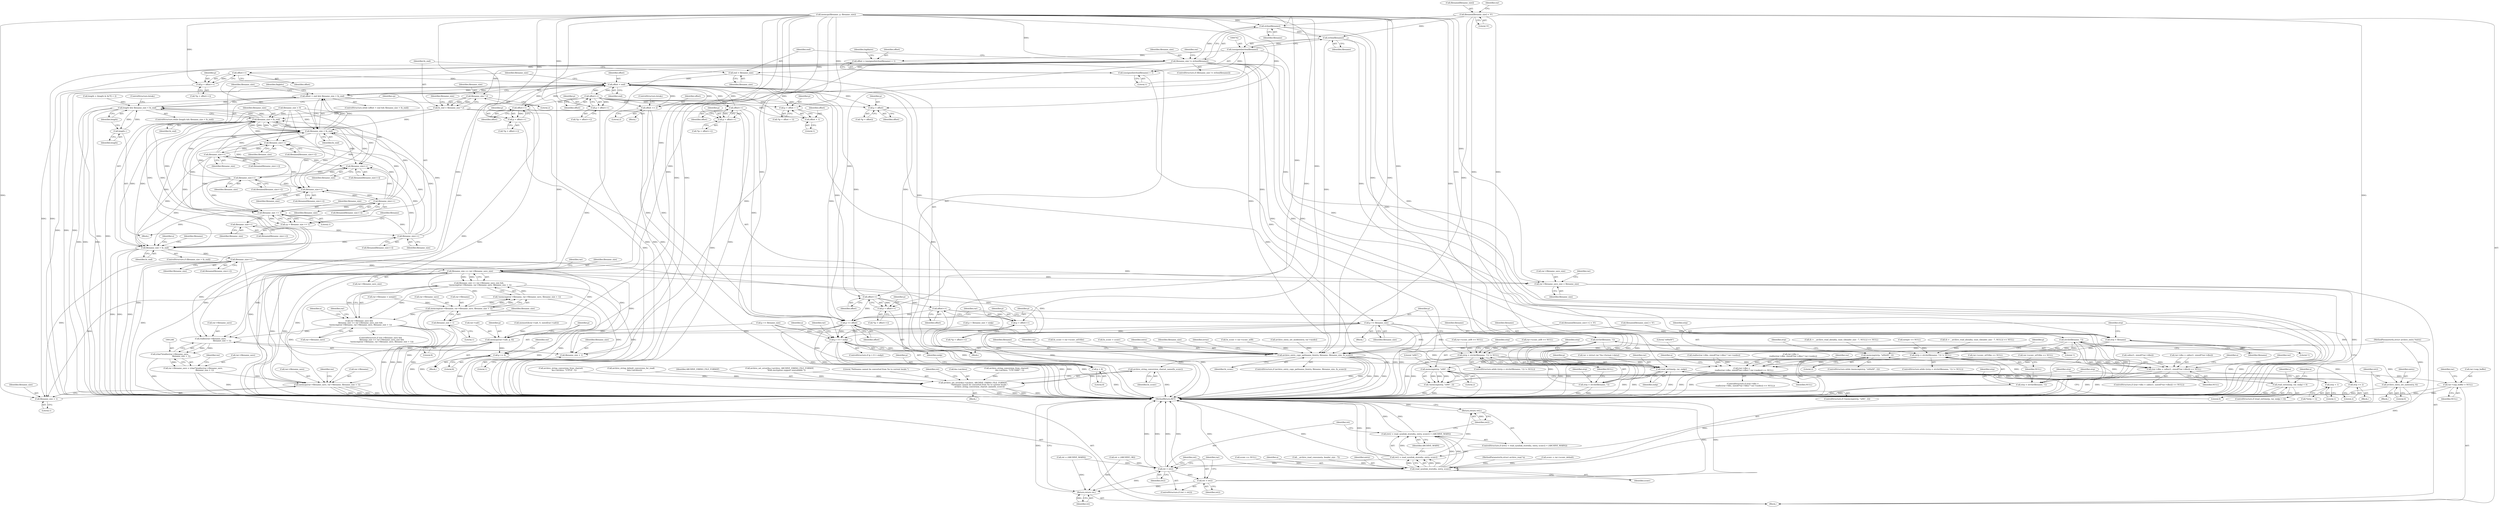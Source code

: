 digraph "0_libarchive_5562545b5562f6d12a4ef991fae158bf4ccf92b6@array" {
"1000704" [label="(Call,filename[filename_size] = '\0')"];
"1000719" [label="(Call,strlen(filename))"];
"1000717" [label="(Call,filename_size != strlen(filename))"];
"1000727" [label="(Call,end = filename_size)"];
"1000761" [label="(Call,offset < end)"];
"1000760" [label="(Call,offset < end && filename_size < fn_end)"];
"1000896" [label="(Call,length && filename_size < fn_end)"];
"1000924" [label="(Call,length--)"];
"1000777" [label="(Call,offset++)"];
"1000775" [label="(Call,p + offset++)"];
"1000807" [label="(Call,offset++)"];
"1000805" [label="(Call,p + offset++)"];
"1001007" [label="(Call,p += offset)"];
"1001344" [label="(Call,p + 8 > endp)"];
"1001377" [label="(Call,read_exttime(p, rar, endp))"];
"1001376" [label="(Call,read_exttime(p, rar, endp) < 0)"];
"1001345" [label="(Call,p + 8)"];
"1001359" [label="(Call,memcpy(rar->salt, p, 8))"];
"1001365" [label="(Call,p += 8)"];
"1000825" [label="(Call,offset++)"];
"1000823" [label="(Call,p + offset++)"];
"1000835" [label="(Call,p + offset + 1)"];
"1000837" [label="(Call,offset + 1)"];
"1000846" [label="(Call,p + offset)"];
"1000849" [label="(Call,offset += 2)"];
"1000863" [label="(Call,offset++)"];
"1000861" [label="(Call,p + offset++)"];
"1000875" [label="(Call,offset++)"];
"1000873" [label="(Call,p + offset++)"];
"1000732" [label="(Call,filename_size * 2)"];
"1000730" [label="(Call,fn_end = filename_size * 2)"];
"1000764" [label="(Call,filename_size < fn_end)"];
"1000796" [label="(Call,filename_size++)"];
"1000802" [label="(Call,filename_size++)"];
"1000814" [label="(Call,filename_size++)"];
"1000820" [label="(Call,filename_size++)"];
"1000832" [label="(Call,filename_size++)"];
"1000843" [label="(Call,filename_size++)"];
"1000898" [label="(Call,filename_size < fn_end)"];
"1000905" [label="(Call,filename_size >> 1)"];
"1000903" [label="(Call,cp = filename_size >> 1)"];
"1000911" [label="(Call,filename_size++)"];
"1000917" [label="(Call,filename_size++)"];
"1000928" [label="(Call,filename_size > fn_end)"];
"1000944" [label="(Call,filename_size++)"];
"1001084" [label="(Call,filename_size == rar->filename_save_size)"];
"1001083" [label="(Call,filename_size == rar->filename_save_size &&\n    !memcmp(rar->filename, rar->filename_save, filename_size + 1))"];
"1001079" [label="(Call,rar->filename_save &&\n    filename_size == rar->filename_save_size &&\n    !memcmp(rar->filename, rar->filename_save, filename_size + 1))"];
"1001247" [label="(Call,realloc(rar->filename_save,\n                                      filename_size + 1))"];
"1001245" [label="(Call,(char*)realloc(rar->filename_save,\n                                      filename_size + 1))"];
"1001241" [label="(Call,rar->filename_save = (char*)realloc(rar->filename_save,\n                                      filename_size + 1))"];
"1001254" [label="(Call,memcpy(rar->filename_save, rar->filename, filename_size + 1))"];
"1001090" [label="(Call,memcmp(rar->filename, rar->filename_save, filename_size + 1))"];
"1001089" [label="(Call,!memcmp(rar->filename, rar->filename_save, filename_size + 1))"];
"1001097" [label="(Call,filename_size + 1)"];
"1001251" [label="(Call,filename_size + 1)"];
"1001261" [label="(Call,filename_size + 1)"];
"1001264" [label="(Call,rar->filename_save_size = filename_size)"];
"1001661" [label="(Call,archive_entry_copy_pathname_l(entry, filename, filename_size, fn_sconv))"];
"1001688" [label="(Call,archive_string_conversion_charset_name(fn_sconv))"];
"1001681" [label="(Call,archive_set_error(&a->archive, ARCHIVE_ERRNO_FILE_FORMAT,\n                      \"Pathname cannot be converted from %s to current locale.\",\n                      archive_string_conversion_charset_name(fn_sconv)))"];
"1001707" [label="(Call,archive_entry_set_size(entry, 0))"];
"1001714" [label="(Call,read_symlink_stored(a, entry, sconv))"];
"1001711" [label="(Call,(ret2 = read_symlink_stored(a, entry, sconv)) < (ARCHIVE_WARN))"];
"1001712" [label="(Call,ret2 = read_symlink_stored(a, entry, sconv))"];
"1001719" [label="(Return,return ret2;)"];
"1001722" [label="(Call,ret > ret2)"];
"1001725" [label="(Call,ret = ret2)"];
"1001739" [label="(Return,return ret;)"];
"1001055" [label="(Call,p += filename_size)"];
"1000743" [label="(Call,strlen(filename))"];
"1000741" [label="(Call,(unsigned)strlen(filename))"];
"1000738" [label="(Call,offset = (unsigned)strlen(filename) + 1)"];
"1000751" [label="(Call,offset++)"];
"1000749" [label="(Call,p + offset++)"];
"1000740" [label="(Call,(unsigned)strlen(filename) + 1)"];
"1000983" [label="(Call,strp = filename)"];
"1000987" [label="(Call,memcmp(strp, \"\x00\x00\", 2))"];
"1000994" [label="(Call,memcmp(strp, \"\x00\\\", 2))"];
"1000993" [label="(Call,!memcmp(strp, \"\x00\\\", 2))"];
"1001000" [label="(Call,strp + 1)"];
"1001004" [label="(Call,strp += 2)"];
"1001047" [label="(Call,strchr(filename, '\\'))"];
"1001044" [label="(Call,(strp = strchr(filename, '\\')) != NULL)"];
"1001124" [label="(Call,(rar->dbo =\n        realloc(rar->dbo, sizeof(*rar->dbo) * rar->nodes)) == NULL)"];
"1001274" [label="(Call,(rar->dbo = calloc(1, sizeof(*rar->dbo))) == NULL)"];
"1001580" [label="(Call,rar->unp_buffer = NULL)"];
"1001045" [label="(Call,strp = strchr(filename, '\\'))"];
"1001067" [label="(Call,strchr(filename, '\\'))"];
"1001064" [label="(Call,(strp = strchr(filename, '\\')) != NULL)"];
"1001065" [label="(Call,strp = strchr(filename, '\\'))"];
"1001360" [label="(Call,rar->salt)"];
"1000910" [label="(Identifier,filename)"];
"1000629" [label="(Call,p + filename_size > endp)"];
"1000748" [label="(Call,*(p + offset++))"];
"1001682" [label="(Call,&a->archive)"];
"1001013" [label="(Call,rar->sconv_utf8 == NULL)"];
"1000872" [label="(Call,*(p + offset++))"];
"1001726" [label="(Identifier,ret)"];
"1001258" [label="(Call,rar->filename)"];
"1000926" [label="(ControlStructure,break;)"];
"1001252" [label="(Identifier,filename_size)"];
"1000727" [label="(Call,end = filename_size)"];
"1001581" [label="(Call,rar->unp_buffer)"];
"1000744" [label="(Identifier,filename)"];
"1001080" [label="(Call,rar->filename_save)"];
"1000118" [label="(MethodParameterIn,struct archive_read *a)"];
"1000745" [label="(Literal,1)"];
"1001053" [label="(Identifier,strp)"];
"1000888" [label="(Call,length = (length & 0x7f) + 2)"];
"1001363" [label="(Identifier,p)"];
"1001031" [label="(Call,rar->sconv_utf8 == NULL)"];
"1000685" [label="(Call,rar->filename = newptr)"];
"1001291" [label="(Identifier,a)"];
"1000760" [label="(Call,offset < end && filename_size < fn_end)"];
"1001129" [label="(Call,realloc(rar->dbo, sizeof(*rar->dbo) * rar->nodes))"];
"1000806" [label="(Identifier,p)"];
"1000848" [label="(Identifier,offset)"];
"1001688" [label="(Call,archive_string_conversion_charset_name(fn_sconv))"];
"1001070" [label="(Identifier,NULL)"];
"1000963" [label="(Call,archive_string_conversion_from_charset(\n           &a->archive, \"UTF-16BE\", 1))"];
"1000731" [label="(Identifier,fn_end)"];
"1001245" [label="(Call,(char*)realloc(rar->filename_save,\n                                      filename_size + 1))"];
"1001256" [label="(Identifier,rar)"];
"1000738" [label="(Call,offset = (unsigned)strlen(filename) + 1)"];
"1001123" [label="(ControlStructure,if ((rar->dbo =\n        realloc(rar->dbo, sizeof(*rar->dbo) * rar->nodes)) == NULL))"];
"1001697" [label="(Identifier,rar)"];
"1000804" [label="(Call,*(p + offset++))"];
"1001361" [label="(Identifier,rar)"];
"1000815" [label="(Identifier,filename_size)"];
"1000704" [label="(Call,filename[filename_size] = '\0')"];
"1001264" [label="(Call,rar->filename_save_size = filename_size)"];
"1000841" [label="(Call,filename[filename_size++])"];
"1000183" [label="(Call,sconv = rar->sconv_default)"];
"1001057" [label="(Identifier,filename_size)"];
"1000997" [label="(Literal,2)"];
"1000805" [label="(Call,p + offset++)"];
"1001079" [label="(Call,rar->filename_save &&\n    filename_size == rar->filename_save_size &&\n    !memcmp(rar->filename, rar->filename_save, filename_size + 1))"];
"1000875" [label="(Call,offset++)"];
"1001723" [label="(Identifier,ret)"];
"1000739" [label="(Identifier,offset)"];
"1001666" [label="(Block,)"];
"1001069" [label="(Literal,'\\')"];
"1001006" [label="(Literal,2)"];
"1001268" [label="(Identifier,filename_size)"];
"1001701" [label="(Block,)"];
"1000927" [label="(ControlStructure,if (filename_size > fn_end))"];
"1001147" [label="(Identifier,a)"];
"1000994" [label="(Call,memcmp(strp, \"\x00\\\", 2))"];
"1001008" [label="(Identifier,p)"];
"1000978" [label="(Call,fn_sconv = rar->sconv_utf16be)"];
"1001342" [label="(Block,)"];
"1000849" [label="(Call,offset += 2)"];
"1001377" [label="(Call,read_exttime(p, rar, endp))"];
"1001365" [label="(Call,p += 8)"];
"1000873" [label="(Call,p + offset++)"];
"1000736" [label="(Identifier,filename_size)"];
"1000900" [label="(Identifier,fn_end)"];
"1000918" [label="(Identifier,filename_size)"];
"1000747" [label="(Identifier,highbyte)"];
"1001007" [label="(Call,p += offset)"];
"1000876" [label="(Identifier,offset)"];
"1001274" [label="(Call,(rar->dbo = calloc(1, sizeof(*rar->dbo))) == NULL)"];
"1001075" [label="(Call,p += filename_size)"];
"1001073" [label="(Identifier,strp)"];
"1001273" [label="(ControlStructure,if ((rar->dbo = calloc(1, sizeof(*rar->dbo))) == NULL))"];
"1000824" [label="(Identifier,p)"];
"1000901" [label="(Block,)"];
"1000836" [label="(Identifier,p)"];
"1000996" [label="(Literal,\"\x00\\\")"];
"1001247" [label="(Call,realloc(rar->filename_save,\n                                      filename_size + 1))"];
"1000818" [label="(Call,filename[filename_size++])"];
"1001001" [label="(Identifier,strp)"];
"1000743" [label="(Call,strlen(filename))"];
"1000935" [label="(Identifier,a)"];
"1001255" [label="(Call,rar->filename_save)"];
"1001102" [label="(Identifier,a)"];
"1000751" [label="(Call,offset++)"];
"1001023" [label="(Call,archive_string_conversion_from_charset(\n           &a->archive, \"UTF-8\", 1))"];
"1000984" [label="(Identifier,strp)"];
"1000700" [label="(Call,memcpy(filename, p, filename_size))"];
"1000991" [label="(Block,)"];
"1000173" [label="(Call,archive_string_default_conversion_for_read(\n            &(a->archive)))"];
"1001348" [label="(Identifier,endp)"];
"1000834" [label="(Call,*(p + offset + 1))"];
"1000732" [label="(Call,filename_size * 2)"];
"1000734" [label="(Literal,2)"];
"1001266" [label="(Identifier,rar)"];
"1001094" [label="(Call,rar->filename_save)"];
"1000906" [label="(Identifier,filename_size)"];
"1001378" [label="(Identifier,p)"];
"1001689" [label="(Identifier,fn_sconv)"];
"1000752" [label="(Identifier,offset)"];
"1000740" [label="(Call,(unsigned)strlen(filename) + 1)"];
"1001015" [label="(Identifier,rar)"];
"1000770" [label="(Identifier,flagbits)"];
"1000366" [label="(Call,(h = __archive_read_ahead(a, (size_t)header_size - 7, NULL)) == NULL)"];
"1001097" [label="(Call,filename_size + 1)"];
"1000912" [label="(Identifier,filename_size)"];
"1001690" [label="(Call,ret = (ARCHIVE_WARN))"];
"1000850" [label="(Identifier,offset)"];
"1000983" [label="(Call,strp = filename)"];
"1001066" [label="(Identifier,strp)"];
"1000832" [label="(Call,filename_size++)"];
"1001720" [label="(Identifier,ret2)"];
"1001376" [label="(Call,read_exttime(p, rar, endp) < 0)"];
"1001004" [label="(Call,strp += 2)"];
"1001344" [label="(Call,p + 8 > endp)"];
"1000119" [label="(MethodParameterIn,struct archive_entry *entry)"];
"1000159" [label="(Call,sconv == NULL)"];
"1000140" [label="(Call,ret = (ARCHIVE_OK))"];
"1000943" [label="(Identifier,filename)"];
"1001248" [label="(Call,rar->filename_save)"];
"1001060" [label="(Call,fn_sconv = sconv)"];
"1001725" [label="(Call,ret = ret2)"];
"1000999" [label="(Call,*(strp + 1))"];
"1000899" [label="(Identifier,filename_size)"];
"1000930" [label="(Identifier,fn_end)"];
"1001721" [label="(ControlStructure,if (ret > ret2))"];
"1000909" [label="(Call,filename[filename_size++])"];
"1001715" [label="(Identifier,a)"];
"1001055" [label="(Call,p += filename_size)"];
"1000826" [label="(Identifier,offset)"];
"1000144" [label="(Call,rar = (struct rar *)(a->format->data))"];
"1001125" [label="(Call,rar->dbo =\n        realloc(rar->dbo, sizeof(*rar->dbo) * rar->nodes))"];
"1001301" [label="(Identifier,rar)"];
"1001587" [label="(Identifier,rar)"];
"1001707" [label="(Call,archive_entry_set_size(entry, 0))"];
"1000672" [label="(Call,newptr == NULL)"];
"1001717" [label="(Identifier,sconv)"];
"1001009" [label="(Identifier,offset)"];
"1001375" [label="(ControlStructure,if (read_exttime(p, rar, endp) < 0))"];
"1001098" [label="(Identifier,filename_size)"];
"1001724" [label="(Identifier,ret2)"];
"1000764" [label="(Call,filename_size < fn_end)"];
"1000821" [label="(Identifier,filename_size)"];
"1000721" [label="(Block,)"];
"1000741" [label="(Call,(unsigned)strlen(filename))"];
"1001731" [label="(Identifier,rar)"];
"1001366" [label="(Identifier,p)"];
"1000733" [label="(Identifier,filename_size)"];
"1000774" [label="(Call,*(p + offset++))"];
"1000843" [label="(Call,filename_size++)"];
"1001085" [label="(Identifier,filename_size)"];
"1000904" [label="(Identifier,cp)"];
"1001262" [label="(Identifier,filename_size)"];
"1001662" [label="(Identifier,entry)"];
"1001011" [label="(Block,)"];
"1000846" [label="(Call,p + offset)"];
"1001242" [label="(Call,rar->filename_save)"];
"1001346" [label="(Identifier,p)"];
"1001047" [label="(Call,strchr(filename, '\\'))"];
"1001371" [label="(Identifier,rar)"];
"1000945" [label="(Identifier,filename_size)"];
"1001392" [label="(Call,__archive_read_consume(a, header_size - 7))"];
"1001002" [label="(Literal,1)"];
"1000847" [label="(Identifier,p)"];
"1001367" [label="(Literal,8)"];
"1000907" [label="(Literal,1)"];
"1001124" [label="(Call,(rar->dbo =\n        realloc(rar->dbo, sizeof(*rar->dbo) * rar->nodes)) == NULL)"];
"1000705" [label="(Call,filename[filename_size])"];
"1000928" [label="(Call,filename_size > fn_end)"];
"1000903" [label="(Call,cp = filename_size >> 1)"];
"1000971" [label="(Call,rar->sconv_utf16be == NULL)"];
"1000835" [label="(Call,p + offset + 1)"];
"1001739" [label="(Return,return ret;)"];
"1000761" [label="(Call,offset < end)"];
"1000985" [label="(Identifier,filename)"];
"1000718" [label="(Identifier,filename_size)"];
"1001092" [label="(Identifier,rar)"];
"1001046" [label="(Identifier,strp)"];
"1001063" [label="(ControlStructure,while ((strp = strchr(filename, '\\')) != NULL))"];
"1001081" [label="(Identifier,rar)"];
"1001261" [label="(Call,filename_size + 1)"];
"1000803" [label="(Identifier,filename_size)"];
"1001584" [label="(Identifier,NULL)"];
"1000864" [label="(Identifier,offset)"];
"1000995" [label="(Identifier,strp)"];
"1000719" [label="(Call,strlen(filename))"];
"1000777" [label="(Call,offset++)"];
"1001665" [label="(Identifier,fn_sconv)"];
"1000823" [label="(Call,p + offset++)"];
"1001580" [label="(Call,rar->unp_buffer = NULL)"];
"1000860" [label="(Call,*(p + offset++))"];
"1001083" [label="(Call,filename_size == rar->filename_save_size &&\n    !memcmp(rar->filename, rar->filename_save, filename_size + 1))"];
"1001381" [label="(Literal,0)"];
"1000750" [label="(Identifier,p)"];
"1001719" [label="(Return,return ret2;)"];
"1000730" [label="(Call,fn_end = filename_size * 2)"];
"1001708" [label="(Identifier,entry)"];
"1001727" [label="(Identifier,ret2)"];
"1001286" [label="(Identifier,NULL)"];
"1000728" [label="(Identifier,end)"];
"1000942" [label="(Call,filename[filename_size++])"];
"1000796" [label="(Call,filename_size++)"];
"1001364" [label="(Literal,8)"];
"1001091" [label="(Call,rar->filename)"];
"1001710" [label="(ControlStructure,if ((ret2 = read_symlink_stored(a, entry, sconv)) < (ARCHIVE_WARN)))"];
"1000765" [label="(Identifier,filename_size)"];
"1000814" [label="(Call,filename_size++)"];
"1000844" [label="(Identifier,filename_size)"];
"1001714" [label="(Call,read_symlink_stored(a, entry, sconv))"];
"1000986" [label="(ControlStructure,while (memcmp(strp, \"\x00\x00\", 2)))"];
"1000797" [label="(Identifier,filename_size)"];
"1001681" [label="(Call,archive_set_error(&a->archive, ARCHIVE_ERRNO_FILE_FORMAT,\n                      \"Pathname cannot be converted from %s to current locale.\",\n                      archive_string_conversion_charset_name(fn_sconv)))"];
"1001345" [label="(Call,p + 8)"];
"1001353" [label="(Identifier,a)"];
"1000830" [label="(Call,filename[filename_size++])"];
"1001718" [label="(Identifier,ARCHIVE_WARN)"];
"1000837" [label="(Call,offset + 1)"];
"1001265" [label="(Call,rar->filename_save_size)"];
"1001711" [label="(Call,(ret2 = read_symlink_stored(a, entry, sconv)) < (ARCHIVE_WARN))"];
"1000762" [label="(Identifier,offset)"];
"1000987" [label="(Call,memcmp(strp, \"\x00\x00\", 2))"];
"1000808" [label="(Identifier,offset)"];
"1000121" [label="(Block,)"];
"1001067" [label="(Call,strchr(filename, '\\'))"];
"1000791" [label="(Block,)"];
"1001740" [label="(Identifier,ret)"];
"1001253" [label="(Literal,1)"];
"1000794" [label="(Call,filename[filename_size++])"];
"1001263" [label="(Literal,1)"];
"1001716" [label="(Identifier,entry)"];
"1000822" [label="(Call,*(p + offset++))"];
"1001045" [label="(Call,strp = strchr(filename, '\\'))"];
"1001279" [label="(Call,calloc(1, sizeof(*rar->dbo)))"];
"1001099" [label="(Literal,1)"];
"1001712" [label="(Call,ret2 = read_symlink_stored(a, entry, sconv))"];
"1001741" [label="(MethodReturn,RET)"];
"1000988" [label="(Identifier,strp)"];
"1000304" [label="(Call,memset(&rar->salt, 0, sizeof(rar->salt)))"];
"1000917" [label="(Call,filename_size++)"];
"1001086" [label="(Call,rar->filename_save_size)"];
"1000990" [label="(Literal,2)"];
"1000989" [label="(Literal,\"\x00\x00\")"];
"1001254" [label="(Call,memcpy(rar->filename_save, rar->filename, filename_size + 1))"];
"1001686" [label="(Identifier,ARCHIVE_ERRNO_FILE_FORMAT)"];
"1000833" [label="(Identifier,filename_size)"];
"1000595" [label="(Call,(h = __archive_read_ahead(a, (size_t)header_size - 7, NULL)) == NULL)"];
"1001380" [label="(Identifier,endp)"];
"1001078" [label="(ControlStructure,if (rar->filename_save &&\n    filename_size == rar->filename_save_size &&\n    !memcmp(rar->filename, rar->filename_save, filename_size + 1)))"];
"1000471" [label="(Call,archive_set_error(&a->archive, ARCHIVE_ERRNO_FILE_FORMAT,\n                      \"RAR encryption support unavailable.\"))"];
"1001347" [label="(Literal,8)"];
"1001713" [label="(Identifier,ret2)"];
"1000896" [label="(Call,length && filename_size < fn_end)"];
"1000874" [label="(Identifier,p)"];
"1001660" [label="(ControlStructure,if (archive_entry_copy_pathname_l(entry, filename, filename_size, fn_sconv)))"];
"1001687" [label="(Literal,\"Pathname cannot be converted from %s to current locale.\")"];
"1001056" [label="(Identifier,p)"];
"1000759" [label="(ControlStructure,while (offset < end && filename_size < fn_end))"];
"1000766" [label="(Identifier,fn_end)"];
"1001090" [label="(Call,memcmp(rar->filename, rar->filename_save, filename_size + 1))"];
"1001393" [label="(Identifier,a)"];
"1001000" [label="(Call,strp + 1)"];
"1000992" [label="(ControlStructure,if (!memcmp(strp, \"\x00\\\", 2)))"];
"1001243" [label="(Identifier,rar)"];
"1001044" [label="(Call,(strp = strchr(filename, '\\')) != NULL)"];
"1001275" [label="(Call,rar->dbo = calloc(1, sizeof(*rar->dbo)))"];
"1001661" [label="(Call,archive_entry_copy_pathname_l(entry, filename, filename_size, fn_sconv))"];
"1001664" [label="(Identifier,filename_size)"];
"1001089" [label="(Call,!memcmp(rar->filename, rar->filename_save, filename_size + 1))"];
"1000800" [label="(Call,filename[filename_size++])"];
"1001064" [label="(Call,(strp = strchr(filename, '\\')) != NULL)"];
"1001691" [label="(Identifier,ret)"];
"1000863" [label="(Call,offset++)"];
"1000925" [label="(Identifier,length)"];
"1000861" [label="(Call,p + offset++)"];
"1000905" [label="(Call,filename_size >> 1)"];
"1000897" [label="(Identifier,length)"];
"1000924" [label="(Call,length--)"];
"1000941" [label="(Call,filename[filename_size++] = '\0')"];
"1000807" [label="(Call,offset++)"];
"1000993" [label="(Call,!memcmp(strp, \"\x00\\\", 2))"];
"1000929" [label="(Identifier,filename_size)"];
"1000708" [label="(Literal,'\0')"];
"1000712" [label="(Identifier,rar)"];
"1000825" [label="(Call,offset++)"];
"1000851" [label="(Literal,2)"];
"1000862" [label="(Identifier,p)"];
"1001068" [label="(Identifier,filename)"];
"1000776" [label="(Identifier,p)"];
"1001386" [label="(Identifier,a)"];
"1000911" [label="(Call,filename_size++)"];
"1000839" [label="(Literal,1)"];
"1000852" [label="(ControlStructure,break;)"];
"1001271" [label="(Identifier,rar)"];
"1001043" [label="(ControlStructure,while ((strp = strchr(filename, '\\')) != NULL))"];
"1001048" [label="(Identifier,filename)"];
"1001065" [label="(Call,strp = strchr(filename, '\\'))"];
"1001343" [label="(ControlStructure,if (p + 8 > endp))"];
"1001005" [label="(Identifier,strp)"];
"1000944" [label="(Call,filename_size++)"];
"1001722" [label="(Call,ret > ret2)"];
"1001251" [label="(Call,filename_size + 1)"];
"1000735" [label="(Call,filename_size = 0)"];
"1001669" [label="(Identifier,errno)"];
"1000947" [label="(Call,filename[filename_size] = '\0')"];
"1001038" [label="(Call,fn_sconv = rar->sconv_utf8)"];
"1000845" [label="(Call,*(p + offset))"];
"1000775" [label="(Call,p + offset++)"];
"1000717" [label="(Call,filename_size != strlen(filename))"];
"1000716" [label="(ControlStructure,if (filename_size != strlen(filename)))"];
"1000812" [label="(Call,filename[filename_size++])"];
"1000749" [label="(Call,p + offset++)"];
"1001050" [label="(Identifier,NULL)"];
"1000898" [label="(Call,filename_size < fn_end)"];
"1000915" [label="(Call,filename[filename_size++])"];
"1000763" [label="(Identifier,end)"];
"1001359" [label="(Call,memcpy(rar->salt, p, 8))"];
"1000802" [label="(Call,filename_size++)"];
"1001157" [label="(Identifier,rar)"];
"1001076" [label="(Identifier,p)"];
"1001241" [label="(Call,rar->filename_save = (char*)realloc(rar->filename_save,\n                                      filename_size + 1))"];
"1001655" [label="(Call,archive_entry_set_mode(entry, rar->mode))"];
"1000820" [label="(Call,filename_size++)"];
"1001142" [label="(Identifier,NULL)"];
"1000720" [label="(Identifier,filename)"];
"1001379" [label="(Identifier,rar)"];
"1000838" [label="(Identifier,offset)"];
"1001709" [label="(Literal,0)"];
"1001049" [label="(Literal,'\\')"];
"1000895" [label="(ControlStructure,while (length && filename_size < fn_end))"];
"1000778" [label="(Identifier,offset)"];
"1000953" [label="(Call,rar->sconv_utf16be == NULL)"];
"1001084" [label="(Call,filename_size == rar->filename_save_size)"];
"1000729" [label="(Identifier,filename_size)"];
"1001663" [label="(Identifier,filename)"];
"1000704" -> "1000121"  [label="AST: "];
"1000704" -> "1000708"  [label="CFG: "];
"1000705" -> "1000704"  [label="AST: "];
"1000708" -> "1000704"  [label="AST: "];
"1000712" -> "1000704"  [label="CFG: "];
"1000704" -> "1001741"  [label="DDG: "];
"1000704" -> "1000719"  [label="DDG: "];
"1000704" -> "1000743"  [label="DDG: "];
"1000704" -> "1001047"  [label="DDG: "];
"1000704" -> "1001067"  [label="DDG: "];
"1000704" -> "1001661"  [label="DDG: "];
"1000719" -> "1000717"  [label="AST: "];
"1000719" -> "1000720"  [label="CFG: "];
"1000720" -> "1000719"  [label="AST: "];
"1000717" -> "1000719"  [label="CFG: "];
"1000719" -> "1001741"  [label="DDG: "];
"1000719" -> "1000717"  [label="DDG: "];
"1000700" -> "1000719"  [label="DDG: "];
"1000719" -> "1000743"  [label="DDG: "];
"1000719" -> "1001047"  [label="DDG: "];
"1000717" -> "1000716"  [label="AST: "];
"1000718" -> "1000717"  [label="AST: "];
"1000728" -> "1000717"  [label="CFG: "];
"1001015" -> "1000717"  [label="CFG: "];
"1000717" -> "1001741"  [label="DDG: "];
"1000717" -> "1001741"  [label="DDG: "];
"1000717" -> "1001741"  [label="DDG: "];
"1000700" -> "1000717"  [label="DDG: "];
"1000717" -> "1000727"  [label="DDG: "];
"1000717" -> "1000732"  [label="DDG: "];
"1000717" -> "1001055"  [label="DDG: "];
"1000717" -> "1001084"  [label="DDG: "];
"1000717" -> "1001247"  [label="DDG: "];
"1000717" -> "1001251"  [label="DDG: "];
"1000717" -> "1001254"  [label="DDG: "];
"1000717" -> "1001261"  [label="DDG: "];
"1000717" -> "1001264"  [label="DDG: "];
"1000717" -> "1001661"  [label="DDG: "];
"1000727" -> "1000721"  [label="AST: "];
"1000727" -> "1000729"  [label="CFG: "];
"1000728" -> "1000727"  [label="AST: "];
"1000729" -> "1000727"  [label="AST: "];
"1000731" -> "1000727"  [label="CFG: "];
"1000727" -> "1000761"  [label="DDG: "];
"1000761" -> "1000760"  [label="AST: "];
"1000761" -> "1000763"  [label="CFG: "];
"1000762" -> "1000761"  [label="AST: "];
"1000763" -> "1000761"  [label="AST: "];
"1000765" -> "1000761"  [label="CFG: "];
"1000760" -> "1000761"  [label="CFG: "];
"1000761" -> "1001741"  [label="DDG: "];
"1000761" -> "1001741"  [label="DDG: "];
"1000761" -> "1000760"  [label="DDG: "];
"1000761" -> "1000760"  [label="DDG: "];
"1000807" -> "1000761"  [label="DDG: "];
"1000849" -> "1000761"  [label="DDG: "];
"1000863" -> "1000761"  [label="DDG: "];
"1000751" -> "1000761"  [label="DDG: "];
"1000875" -> "1000761"  [label="DDG: "];
"1000825" -> "1000761"  [label="DDG: "];
"1000777" -> "1000761"  [label="DDG: "];
"1000761" -> "1000777"  [label="DDG: "];
"1000761" -> "1000807"  [label="DDG: "];
"1000761" -> "1000825"  [label="DDG: "];
"1000761" -> "1000835"  [label="DDG: "];
"1000761" -> "1000837"  [label="DDG: "];
"1000761" -> "1000846"  [label="DDG: "];
"1000761" -> "1000849"  [label="DDG: "];
"1000761" -> "1000863"  [label="DDG: "];
"1000761" -> "1001007"  [label="DDG: "];
"1000760" -> "1000759"  [label="AST: "];
"1000760" -> "1000764"  [label="CFG: "];
"1000764" -> "1000760"  [label="AST: "];
"1000770" -> "1000760"  [label="CFG: "];
"1000929" -> "1000760"  [label="CFG: "];
"1000760" -> "1001741"  [label="DDG: "];
"1000760" -> "1001741"  [label="DDG: "];
"1000760" -> "1001741"  [label="DDG: "];
"1000764" -> "1000760"  [label="DDG: "];
"1000764" -> "1000760"  [label="DDG: "];
"1000896" -> "1000760"  [label="DDG: "];
"1000760" -> "1000896"  [label="DDG: "];
"1000896" -> "1000895"  [label="AST: "];
"1000896" -> "1000897"  [label="CFG: "];
"1000896" -> "1000898"  [label="CFG: "];
"1000897" -> "1000896"  [label="AST: "];
"1000898" -> "1000896"  [label="AST: "];
"1000904" -> "1000896"  [label="CFG: "];
"1000926" -> "1000896"  [label="CFG: "];
"1000896" -> "1001741"  [label="DDG: "];
"1000896" -> "1001741"  [label="DDG: "];
"1000896" -> "1001741"  [label="DDG: "];
"1000924" -> "1000896"  [label="DDG: "];
"1000888" -> "1000896"  [label="DDG: "];
"1000898" -> "1000896"  [label="DDG: "];
"1000898" -> "1000896"  [label="DDG: "];
"1000896" -> "1000924"  [label="DDG: "];
"1000924" -> "1000901"  [label="AST: "];
"1000924" -> "1000925"  [label="CFG: "];
"1000925" -> "1000924"  [label="AST: "];
"1000897" -> "1000924"  [label="CFG: "];
"1000777" -> "1000775"  [label="AST: "];
"1000777" -> "1000778"  [label="CFG: "];
"1000778" -> "1000777"  [label="AST: "];
"1000775" -> "1000777"  [label="CFG: "];
"1000777" -> "1000775"  [label="DDG: "];
"1000777" -> "1000807"  [label="DDG: "];
"1000777" -> "1000825"  [label="DDG: "];
"1000777" -> "1000835"  [label="DDG: "];
"1000777" -> "1000837"  [label="DDG: "];
"1000777" -> "1000846"  [label="DDG: "];
"1000777" -> "1000849"  [label="DDG: "];
"1000777" -> "1000863"  [label="DDG: "];
"1000775" -> "1000774"  [label="AST: "];
"1000776" -> "1000775"  [label="AST: "];
"1000774" -> "1000775"  [label="CFG: "];
"1000775" -> "1001741"  [label="DDG: "];
"1000700" -> "1000775"  [label="DDG: "];
"1000807" -> "1000805"  [label="AST: "];
"1000807" -> "1000808"  [label="CFG: "];
"1000808" -> "1000807"  [label="AST: "];
"1000805" -> "1000807"  [label="CFG: "];
"1000807" -> "1001741"  [label="DDG: "];
"1000807" -> "1000805"  [label="DDG: "];
"1000807" -> "1001007"  [label="DDG: "];
"1000805" -> "1000804"  [label="AST: "];
"1000806" -> "1000805"  [label="AST: "];
"1000804" -> "1000805"  [label="CFG: "];
"1000805" -> "1001741"  [label="DDG: "];
"1000700" -> "1000805"  [label="DDG: "];
"1001007" -> "1000721"  [label="AST: "];
"1001007" -> "1001009"  [label="CFG: "];
"1001008" -> "1001007"  [label="AST: "];
"1001009" -> "1001007"  [label="AST: "];
"1001081" -> "1001007"  [label="CFG: "];
"1001007" -> "1001741"  [label="DDG: "];
"1001007" -> "1001741"  [label="DDG: "];
"1000849" -> "1001007"  [label="DDG: "];
"1000863" -> "1001007"  [label="DDG: "];
"1000875" -> "1001007"  [label="DDG: "];
"1000825" -> "1001007"  [label="DDG: "];
"1000700" -> "1001007"  [label="DDG: "];
"1001007" -> "1001344"  [label="DDG: "];
"1001007" -> "1001345"  [label="DDG: "];
"1001007" -> "1001359"  [label="DDG: "];
"1001007" -> "1001377"  [label="DDG: "];
"1001344" -> "1001343"  [label="AST: "];
"1001344" -> "1001348"  [label="CFG: "];
"1001345" -> "1001344"  [label="AST: "];
"1001348" -> "1001344"  [label="AST: "];
"1001353" -> "1001344"  [label="CFG: "];
"1001361" -> "1001344"  [label="CFG: "];
"1001344" -> "1001741"  [label="DDG: "];
"1001344" -> "1001741"  [label="DDG: "];
"1001344" -> "1001741"  [label="DDG: "];
"1001055" -> "1001344"  [label="DDG: "];
"1001075" -> "1001344"  [label="DDG: "];
"1000700" -> "1001344"  [label="DDG: "];
"1000629" -> "1001344"  [label="DDG: "];
"1001344" -> "1001377"  [label="DDG: "];
"1001377" -> "1001376"  [label="AST: "];
"1001377" -> "1001380"  [label="CFG: "];
"1001378" -> "1001377"  [label="AST: "];
"1001379" -> "1001377"  [label="AST: "];
"1001380" -> "1001377"  [label="AST: "];
"1001381" -> "1001377"  [label="CFG: "];
"1001377" -> "1001741"  [label="DDG: "];
"1001377" -> "1001741"  [label="DDG: "];
"1001377" -> "1001741"  [label="DDG: "];
"1001377" -> "1001376"  [label="DDG: "];
"1001377" -> "1001376"  [label="DDG: "];
"1001377" -> "1001376"  [label="DDG: "];
"1001365" -> "1001377"  [label="DDG: "];
"1001055" -> "1001377"  [label="DDG: "];
"1001075" -> "1001377"  [label="DDG: "];
"1000700" -> "1001377"  [label="DDG: "];
"1000144" -> "1001377"  [label="DDG: "];
"1000629" -> "1001377"  [label="DDG: "];
"1001376" -> "1001375"  [label="AST: "];
"1001376" -> "1001381"  [label="CFG: "];
"1001381" -> "1001376"  [label="AST: "];
"1001386" -> "1001376"  [label="CFG: "];
"1001393" -> "1001376"  [label="CFG: "];
"1001376" -> "1001741"  [label="DDG: "];
"1001376" -> "1001741"  [label="DDG: "];
"1001345" -> "1001347"  [label="CFG: "];
"1001346" -> "1001345"  [label="AST: "];
"1001347" -> "1001345"  [label="AST: "];
"1001348" -> "1001345"  [label="CFG: "];
"1001345" -> "1001741"  [label="DDG: "];
"1001055" -> "1001345"  [label="DDG: "];
"1001075" -> "1001345"  [label="DDG: "];
"1000700" -> "1001345"  [label="DDG: "];
"1001359" -> "1001342"  [label="AST: "];
"1001359" -> "1001364"  [label="CFG: "];
"1001360" -> "1001359"  [label="AST: "];
"1001363" -> "1001359"  [label="AST: "];
"1001364" -> "1001359"  [label="AST: "];
"1001366" -> "1001359"  [label="CFG: "];
"1001359" -> "1001741"  [label="DDG: "];
"1001359" -> "1001741"  [label="DDG: "];
"1000304" -> "1001359"  [label="DDG: "];
"1000700" -> "1001359"  [label="DDG: "];
"1001055" -> "1001359"  [label="DDG: "];
"1001075" -> "1001359"  [label="DDG: "];
"1001359" -> "1001365"  [label="DDG: "];
"1001365" -> "1001342"  [label="AST: "];
"1001365" -> "1001367"  [label="CFG: "];
"1001366" -> "1001365"  [label="AST: "];
"1001367" -> "1001365"  [label="AST: "];
"1001371" -> "1001365"  [label="CFG: "];
"1001365" -> "1001741"  [label="DDG: "];
"1000700" -> "1001365"  [label="DDG: "];
"1000825" -> "1000823"  [label="AST: "];
"1000825" -> "1000826"  [label="CFG: "];
"1000826" -> "1000825"  [label="AST: "];
"1000823" -> "1000825"  [label="CFG: "];
"1000825" -> "1001741"  [label="DDG: "];
"1000825" -> "1000823"  [label="DDG: "];
"1000823" -> "1000822"  [label="AST: "];
"1000824" -> "1000823"  [label="AST: "];
"1000822" -> "1000823"  [label="CFG: "];
"1000823" -> "1001741"  [label="DDG: "];
"1000700" -> "1000823"  [label="DDG: "];
"1000835" -> "1000834"  [label="AST: "];
"1000835" -> "1000837"  [label="CFG: "];
"1000836" -> "1000835"  [label="AST: "];
"1000837" -> "1000835"  [label="AST: "];
"1000834" -> "1000835"  [label="CFG: "];
"1000835" -> "1001741"  [label="DDG: "];
"1000700" -> "1000835"  [label="DDG: "];
"1000837" -> "1000839"  [label="CFG: "];
"1000838" -> "1000837"  [label="AST: "];
"1000839" -> "1000837"  [label="AST: "];
"1000846" -> "1000845"  [label="AST: "];
"1000846" -> "1000848"  [label="CFG: "];
"1000847" -> "1000846"  [label="AST: "];
"1000848" -> "1000846"  [label="AST: "];
"1000845" -> "1000846"  [label="CFG: "];
"1000846" -> "1001741"  [label="DDG: "];
"1000700" -> "1000846"  [label="DDG: "];
"1000849" -> "1000791"  [label="AST: "];
"1000849" -> "1000851"  [label="CFG: "];
"1000850" -> "1000849"  [label="AST: "];
"1000851" -> "1000849"  [label="AST: "];
"1000852" -> "1000849"  [label="CFG: "];
"1000849" -> "1001741"  [label="DDG: "];
"1000863" -> "1000861"  [label="AST: "];
"1000863" -> "1000864"  [label="CFG: "];
"1000864" -> "1000863"  [label="AST: "];
"1000861" -> "1000863"  [label="CFG: "];
"1000863" -> "1001741"  [label="DDG: "];
"1000863" -> "1000861"  [label="DDG: "];
"1000863" -> "1000875"  [label="DDG: "];
"1000861" -> "1000860"  [label="AST: "];
"1000862" -> "1000861"  [label="AST: "];
"1000860" -> "1000861"  [label="CFG: "];
"1000861" -> "1001741"  [label="DDG: "];
"1000700" -> "1000861"  [label="DDG: "];
"1000875" -> "1000873"  [label="AST: "];
"1000875" -> "1000876"  [label="CFG: "];
"1000876" -> "1000875"  [label="AST: "];
"1000873" -> "1000875"  [label="CFG: "];
"1000875" -> "1001741"  [label="DDG: "];
"1000875" -> "1000873"  [label="DDG: "];
"1000873" -> "1000872"  [label="AST: "];
"1000874" -> "1000873"  [label="AST: "];
"1000872" -> "1000873"  [label="CFG: "];
"1000873" -> "1001741"  [label="DDG: "];
"1000700" -> "1000873"  [label="DDG: "];
"1000732" -> "1000730"  [label="AST: "];
"1000732" -> "1000734"  [label="CFG: "];
"1000733" -> "1000732"  [label="AST: "];
"1000734" -> "1000732"  [label="AST: "];
"1000730" -> "1000732"  [label="CFG: "];
"1000732" -> "1000730"  [label="DDG: "];
"1000732" -> "1000730"  [label="DDG: "];
"1000730" -> "1000721"  [label="AST: "];
"1000731" -> "1000730"  [label="AST: "];
"1000736" -> "1000730"  [label="CFG: "];
"1000730" -> "1001741"  [label="DDG: "];
"1000730" -> "1000764"  [label="DDG: "];
"1000730" -> "1000898"  [label="DDG: "];
"1000730" -> "1000928"  [label="DDG: "];
"1000764" -> "1000766"  [label="CFG: "];
"1000765" -> "1000764"  [label="AST: "];
"1000766" -> "1000764"  [label="AST: "];
"1000898" -> "1000764"  [label="DDG: "];
"1000898" -> "1000764"  [label="DDG: "];
"1000735" -> "1000764"  [label="DDG: "];
"1000820" -> "1000764"  [label="DDG: "];
"1000917" -> "1000764"  [label="DDG: "];
"1000843" -> "1000764"  [label="DDG: "];
"1000802" -> "1000764"  [label="DDG: "];
"1000764" -> "1000796"  [label="DDG: "];
"1000764" -> "1000814"  [label="DDG: "];
"1000764" -> "1000832"  [label="DDG: "];
"1000764" -> "1000898"  [label="DDG: "];
"1000764" -> "1000898"  [label="DDG: "];
"1000764" -> "1000905"  [label="DDG: "];
"1000764" -> "1000928"  [label="DDG: "];
"1000764" -> "1000928"  [label="DDG: "];
"1000796" -> "1000794"  [label="AST: "];
"1000796" -> "1000797"  [label="CFG: "];
"1000797" -> "1000796"  [label="AST: "];
"1000794" -> "1000796"  [label="CFG: "];
"1000898" -> "1000796"  [label="DDG: "];
"1000735" -> "1000796"  [label="DDG: "];
"1000820" -> "1000796"  [label="DDG: "];
"1000917" -> "1000796"  [label="DDG: "];
"1000843" -> "1000796"  [label="DDG: "];
"1000802" -> "1000796"  [label="DDG: "];
"1000796" -> "1000802"  [label="DDG: "];
"1000802" -> "1000800"  [label="AST: "];
"1000802" -> "1000803"  [label="CFG: "];
"1000803" -> "1000802"  [label="AST: "];
"1000800" -> "1000802"  [label="CFG: "];
"1000802" -> "1000814"  [label="DDG: "];
"1000802" -> "1000832"  [label="DDG: "];
"1000802" -> "1000898"  [label="DDG: "];
"1000802" -> "1000905"  [label="DDG: "];
"1000802" -> "1000928"  [label="DDG: "];
"1000814" -> "1000812"  [label="AST: "];
"1000814" -> "1000815"  [label="CFG: "];
"1000815" -> "1000814"  [label="AST: "];
"1000812" -> "1000814"  [label="CFG: "];
"1000898" -> "1000814"  [label="DDG: "];
"1000735" -> "1000814"  [label="DDG: "];
"1000820" -> "1000814"  [label="DDG: "];
"1000917" -> "1000814"  [label="DDG: "];
"1000843" -> "1000814"  [label="DDG: "];
"1000814" -> "1000820"  [label="DDG: "];
"1000820" -> "1000818"  [label="AST: "];
"1000820" -> "1000821"  [label="CFG: "];
"1000821" -> "1000820"  [label="AST: "];
"1000818" -> "1000820"  [label="CFG: "];
"1000820" -> "1000832"  [label="DDG: "];
"1000820" -> "1000898"  [label="DDG: "];
"1000820" -> "1000905"  [label="DDG: "];
"1000820" -> "1000928"  [label="DDG: "];
"1000832" -> "1000830"  [label="AST: "];
"1000832" -> "1000833"  [label="CFG: "];
"1000833" -> "1000832"  [label="AST: "];
"1000830" -> "1000832"  [label="CFG: "];
"1000898" -> "1000832"  [label="DDG: "];
"1000735" -> "1000832"  [label="DDG: "];
"1000917" -> "1000832"  [label="DDG: "];
"1000843" -> "1000832"  [label="DDG: "];
"1000832" -> "1000843"  [label="DDG: "];
"1000843" -> "1000841"  [label="AST: "];
"1000843" -> "1000844"  [label="CFG: "];
"1000844" -> "1000843"  [label="AST: "];
"1000841" -> "1000843"  [label="CFG: "];
"1000843" -> "1000898"  [label="DDG: "];
"1000843" -> "1000905"  [label="DDG: "];
"1000843" -> "1000928"  [label="DDG: "];
"1000898" -> "1000900"  [label="CFG: "];
"1000899" -> "1000898"  [label="AST: "];
"1000900" -> "1000898"  [label="AST: "];
"1000735" -> "1000898"  [label="DDG: "];
"1000917" -> "1000898"  [label="DDG: "];
"1000898" -> "1000905"  [label="DDG: "];
"1000898" -> "1000928"  [label="DDG: "];
"1000898" -> "1000928"  [label="DDG: "];
"1000905" -> "1000903"  [label="AST: "];
"1000905" -> "1000907"  [label="CFG: "];
"1000906" -> "1000905"  [label="AST: "];
"1000907" -> "1000905"  [label="AST: "];
"1000903" -> "1000905"  [label="CFG: "];
"1000905" -> "1000903"  [label="DDG: "];
"1000905" -> "1000903"  [label="DDG: "];
"1000735" -> "1000905"  [label="DDG: "];
"1000917" -> "1000905"  [label="DDG: "];
"1000905" -> "1000911"  [label="DDG: "];
"1000903" -> "1000901"  [label="AST: "];
"1000904" -> "1000903"  [label="AST: "];
"1000910" -> "1000903"  [label="CFG: "];
"1000903" -> "1001741"  [label="DDG: "];
"1000903" -> "1001741"  [label="DDG: "];
"1000911" -> "1000909"  [label="AST: "];
"1000911" -> "1000912"  [label="CFG: "];
"1000912" -> "1000911"  [label="AST: "];
"1000909" -> "1000911"  [label="CFG: "];
"1000911" -> "1000917"  [label="DDG: "];
"1000917" -> "1000915"  [label="AST: "];
"1000917" -> "1000918"  [label="CFG: "];
"1000918" -> "1000917"  [label="AST: "];
"1000915" -> "1000917"  [label="CFG: "];
"1000917" -> "1000928"  [label="DDG: "];
"1000928" -> "1000927"  [label="AST: "];
"1000928" -> "1000930"  [label="CFG: "];
"1000929" -> "1000928"  [label="AST: "];
"1000930" -> "1000928"  [label="AST: "];
"1000935" -> "1000928"  [label="CFG: "];
"1000943" -> "1000928"  [label="CFG: "];
"1000928" -> "1001741"  [label="DDG: "];
"1000928" -> "1001741"  [label="DDG: "];
"1000928" -> "1001741"  [label="DDG: "];
"1000735" -> "1000928"  [label="DDG: "];
"1000928" -> "1000944"  [label="DDG: "];
"1000944" -> "1000942"  [label="AST: "];
"1000944" -> "1000945"  [label="CFG: "];
"1000945" -> "1000944"  [label="AST: "];
"1000942" -> "1000944"  [label="CFG: "];
"1000944" -> "1001741"  [label="DDG: "];
"1000944" -> "1001084"  [label="DDG: "];
"1000944" -> "1001247"  [label="DDG: "];
"1000944" -> "1001251"  [label="DDG: "];
"1000944" -> "1001254"  [label="DDG: "];
"1000944" -> "1001261"  [label="DDG: "];
"1000944" -> "1001264"  [label="DDG: "];
"1000944" -> "1001661"  [label="DDG: "];
"1001084" -> "1001083"  [label="AST: "];
"1001084" -> "1001086"  [label="CFG: "];
"1001085" -> "1001084"  [label="AST: "];
"1001086" -> "1001084"  [label="AST: "];
"1001092" -> "1001084"  [label="CFG: "];
"1001083" -> "1001084"  [label="CFG: "];
"1001084" -> "1001741"  [label="DDG: "];
"1001084" -> "1001741"  [label="DDG: "];
"1001084" -> "1001083"  [label="DDG: "];
"1001084" -> "1001083"  [label="DDG: "];
"1000700" -> "1001084"  [label="DDG: "];
"1001084" -> "1001090"  [label="DDG: "];
"1001084" -> "1001097"  [label="DDG: "];
"1001084" -> "1001247"  [label="DDG: "];
"1001084" -> "1001251"  [label="DDG: "];
"1001084" -> "1001254"  [label="DDG: "];
"1001084" -> "1001261"  [label="DDG: "];
"1001084" -> "1001264"  [label="DDG: "];
"1001084" -> "1001661"  [label="DDG: "];
"1001083" -> "1001079"  [label="AST: "];
"1001083" -> "1001089"  [label="CFG: "];
"1001089" -> "1001083"  [label="AST: "];
"1001079" -> "1001083"  [label="CFG: "];
"1001083" -> "1001741"  [label="DDG: "];
"1001083" -> "1001741"  [label="DDG: "];
"1001083" -> "1001079"  [label="DDG: "];
"1001083" -> "1001079"  [label="DDG: "];
"1001089" -> "1001083"  [label="DDG: "];
"1001079" -> "1001078"  [label="AST: "];
"1001079" -> "1001080"  [label="CFG: "];
"1001080" -> "1001079"  [label="AST: "];
"1001102" -> "1001079"  [label="CFG: "];
"1001243" -> "1001079"  [label="CFG: "];
"1001079" -> "1001741"  [label="DDG: "];
"1001079" -> "1001741"  [label="DDG: "];
"1001079" -> "1001741"  [label="DDG: "];
"1001090" -> "1001079"  [label="DDG: "];
"1001079" -> "1001247"  [label="DDG: "];
"1001247" -> "1001245"  [label="AST: "];
"1001247" -> "1001251"  [label="CFG: "];
"1001248" -> "1001247"  [label="AST: "];
"1001251" -> "1001247"  [label="AST: "];
"1001245" -> "1001247"  [label="CFG: "];
"1001247" -> "1001245"  [label="DDG: "];
"1001247" -> "1001245"  [label="DDG: "];
"1000700" -> "1001247"  [label="DDG: "];
"1001245" -> "1001241"  [label="AST: "];
"1001246" -> "1001245"  [label="AST: "];
"1001241" -> "1001245"  [label="CFG: "];
"1001245" -> "1001741"  [label="DDG: "];
"1001245" -> "1001241"  [label="DDG: "];
"1001241" -> "1000121"  [label="AST: "];
"1001242" -> "1001241"  [label="AST: "];
"1001256" -> "1001241"  [label="CFG: "];
"1001241" -> "1001741"  [label="DDG: "];
"1001241" -> "1001254"  [label="DDG: "];
"1001254" -> "1000121"  [label="AST: "];
"1001254" -> "1001261"  [label="CFG: "];
"1001255" -> "1001254"  [label="AST: "];
"1001258" -> "1001254"  [label="AST: "];
"1001261" -> "1001254"  [label="AST: "];
"1001266" -> "1001254"  [label="CFG: "];
"1001254" -> "1001741"  [label="DDG: "];
"1001254" -> "1001741"  [label="DDG: "];
"1001254" -> "1001741"  [label="DDG: "];
"1001254" -> "1001741"  [label="DDG: "];
"1001090" -> "1001254"  [label="DDG: "];
"1000685" -> "1001254"  [label="DDG: "];
"1000700" -> "1001254"  [label="DDG: "];
"1001090" -> "1001089"  [label="AST: "];
"1001090" -> "1001097"  [label="CFG: "];
"1001091" -> "1001090"  [label="AST: "];
"1001094" -> "1001090"  [label="AST: "];
"1001097" -> "1001090"  [label="AST: "];
"1001089" -> "1001090"  [label="CFG: "];
"1001090" -> "1001741"  [label="DDG: "];
"1001090" -> "1001741"  [label="DDG: "];
"1001090" -> "1001089"  [label="DDG: "];
"1001090" -> "1001089"  [label="DDG: "];
"1001090" -> "1001089"  [label="DDG: "];
"1000685" -> "1001090"  [label="DDG: "];
"1001089" -> "1001741"  [label="DDG: "];
"1001097" -> "1001099"  [label="CFG: "];
"1001098" -> "1001097"  [label="AST: "];
"1001099" -> "1001097"  [label="AST: "];
"1001097" -> "1001741"  [label="DDG: "];
"1001251" -> "1001253"  [label="CFG: "];
"1001252" -> "1001251"  [label="AST: "];
"1001253" -> "1001251"  [label="AST: "];
"1000700" -> "1001251"  [label="DDG: "];
"1001261" -> "1001263"  [label="CFG: "];
"1001262" -> "1001261"  [label="AST: "];
"1001263" -> "1001261"  [label="AST: "];
"1000700" -> "1001261"  [label="DDG: "];
"1001264" -> "1000121"  [label="AST: "];
"1001264" -> "1001268"  [label="CFG: "];
"1001265" -> "1001264"  [label="AST: "];
"1001268" -> "1001264"  [label="AST: "];
"1001271" -> "1001264"  [label="CFG: "];
"1001264" -> "1001741"  [label="DDG: "];
"1001264" -> "1001741"  [label="DDG: "];
"1000700" -> "1001264"  [label="DDG: "];
"1001661" -> "1001660"  [label="AST: "];
"1001661" -> "1001665"  [label="CFG: "];
"1001662" -> "1001661"  [label="AST: "];
"1001663" -> "1001661"  [label="AST: "];
"1001664" -> "1001661"  [label="AST: "];
"1001665" -> "1001661"  [label="AST: "];
"1001669" -> "1001661"  [label="CFG: "];
"1001697" -> "1001661"  [label="CFG: "];
"1001661" -> "1001741"  [label="DDG: "];
"1001661" -> "1001741"  [label="DDG: "];
"1001661" -> "1001741"  [label="DDG: "];
"1001661" -> "1001741"  [label="DDG: "];
"1001661" -> "1001741"  [label="DDG: "];
"1001655" -> "1001661"  [label="DDG: "];
"1000119" -> "1001661"  [label="DDG: "];
"1000941" -> "1001661"  [label="DDG: "];
"1001047" -> "1001661"  [label="DDG: "];
"1000947" -> "1001661"  [label="DDG: "];
"1001067" -> "1001661"  [label="DDG: "];
"1000743" -> "1001661"  [label="DDG: "];
"1000700" -> "1001661"  [label="DDG: "];
"1001060" -> "1001661"  [label="DDG: "];
"1000978" -> "1001661"  [label="DDG: "];
"1001038" -> "1001661"  [label="DDG: "];
"1001661" -> "1001688"  [label="DDG: "];
"1001661" -> "1001707"  [label="DDG: "];
"1001688" -> "1001681"  [label="AST: "];
"1001688" -> "1001689"  [label="CFG: "];
"1001689" -> "1001688"  [label="AST: "];
"1001681" -> "1001688"  [label="CFG: "];
"1001688" -> "1001741"  [label="DDG: "];
"1001688" -> "1001681"  [label="DDG: "];
"1001681" -> "1001666"  [label="AST: "];
"1001682" -> "1001681"  [label="AST: "];
"1001686" -> "1001681"  [label="AST: "];
"1001687" -> "1001681"  [label="AST: "];
"1001691" -> "1001681"  [label="CFG: "];
"1001681" -> "1001741"  [label="DDG: "];
"1001681" -> "1001741"  [label="DDG: "];
"1001681" -> "1001741"  [label="DDG: "];
"1001681" -> "1001741"  [label="DDG: "];
"1001023" -> "1001681"  [label="DDG: "];
"1000471" -> "1001681"  [label="DDG: "];
"1000471" -> "1001681"  [label="DDG: "];
"1000963" -> "1001681"  [label="DDG: "];
"1000173" -> "1001681"  [label="DDG: "];
"1001707" -> "1001701"  [label="AST: "];
"1001707" -> "1001709"  [label="CFG: "];
"1001708" -> "1001707"  [label="AST: "];
"1001709" -> "1001707"  [label="AST: "];
"1001713" -> "1001707"  [label="CFG: "];
"1001707" -> "1001741"  [label="DDG: "];
"1000119" -> "1001707"  [label="DDG: "];
"1001707" -> "1001714"  [label="DDG: "];
"1001714" -> "1001712"  [label="AST: "];
"1001714" -> "1001717"  [label="CFG: "];
"1001715" -> "1001714"  [label="AST: "];
"1001716" -> "1001714"  [label="AST: "];
"1001717" -> "1001714"  [label="AST: "];
"1001712" -> "1001714"  [label="CFG: "];
"1001714" -> "1001741"  [label="DDG: "];
"1001714" -> "1001741"  [label="DDG: "];
"1001714" -> "1001741"  [label="DDG: "];
"1001714" -> "1001711"  [label="DDG: "];
"1001714" -> "1001711"  [label="DDG: "];
"1001714" -> "1001711"  [label="DDG: "];
"1001714" -> "1001712"  [label="DDG: "];
"1001714" -> "1001712"  [label="DDG: "];
"1001714" -> "1001712"  [label="DDG: "];
"1001392" -> "1001714"  [label="DDG: "];
"1000118" -> "1001714"  [label="DDG: "];
"1000119" -> "1001714"  [label="DDG: "];
"1000159" -> "1001714"  [label="DDG: "];
"1000183" -> "1001714"  [label="DDG: "];
"1001711" -> "1001710"  [label="AST: "];
"1001711" -> "1001718"  [label="CFG: "];
"1001712" -> "1001711"  [label="AST: "];
"1001718" -> "1001711"  [label="AST: "];
"1001720" -> "1001711"  [label="CFG: "];
"1001723" -> "1001711"  [label="CFG: "];
"1001711" -> "1001741"  [label="DDG: "];
"1001711" -> "1001741"  [label="DDG: "];
"1001712" -> "1001711"  [label="DDG: "];
"1001713" -> "1001712"  [label="AST: "];
"1001718" -> "1001712"  [label="CFG: "];
"1001712" -> "1001741"  [label="DDG: "];
"1001712" -> "1001741"  [label="DDG: "];
"1001712" -> "1001719"  [label="DDG: "];
"1001712" -> "1001722"  [label="DDG: "];
"1001719" -> "1001710"  [label="AST: "];
"1001719" -> "1001720"  [label="CFG: "];
"1001720" -> "1001719"  [label="AST: "];
"1001741" -> "1001719"  [label="CFG: "];
"1001719" -> "1001741"  [label="DDG: "];
"1001720" -> "1001719"  [label="DDG: "];
"1001722" -> "1001721"  [label="AST: "];
"1001722" -> "1001724"  [label="CFG: "];
"1001723" -> "1001722"  [label="AST: "];
"1001724" -> "1001722"  [label="AST: "];
"1001726" -> "1001722"  [label="CFG: "];
"1001731" -> "1001722"  [label="CFG: "];
"1001722" -> "1001741"  [label="DDG: "];
"1001722" -> "1001741"  [label="DDG: "];
"1001722" -> "1001741"  [label="DDG: "];
"1001690" -> "1001722"  [label="DDG: "];
"1000140" -> "1001722"  [label="DDG: "];
"1001722" -> "1001725"  [label="DDG: "];
"1001722" -> "1001739"  [label="DDG: "];
"1001725" -> "1001721"  [label="AST: "];
"1001725" -> "1001727"  [label="CFG: "];
"1001726" -> "1001725"  [label="AST: "];
"1001727" -> "1001725"  [label="AST: "];
"1001731" -> "1001725"  [label="CFG: "];
"1001725" -> "1001741"  [label="DDG: "];
"1001725" -> "1001741"  [label="DDG: "];
"1001725" -> "1001739"  [label="DDG: "];
"1001739" -> "1000121"  [label="AST: "];
"1001739" -> "1001740"  [label="CFG: "];
"1001740" -> "1001739"  [label="AST: "];
"1001741" -> "1001739"  [label="CFG: "];
"1001739" -> "1001741"  [label="DDG: "];
"1001740" -> "1001739"  [label="DDG: "];
"1000140" -> "1001739"  [label="DDG: "];
"1001690" -> "1001739"  [label="DDG: "];
"1001055" -> "1001011"  [label="AST: "];
"1001055" -> "1001057"  [label="CFG: "];
"1001056" -> "1001055"  [label="AST: "];
"1001057" -> "1001055"  [label="AST: "];
"1001081" -> "1001055"  [label="CFG: "];
"1001055" -> "1001741"  [label="DDG: "];
"1001055" -> "1001741"  [label="DDG: "];
"1000700" -> "1001055"  [label="DDG: "];
"1000743" -> "1000741"  [label="AST: "];
"1000743" -> "1000744"  [label="CFG: "];
"1000744" -> "1000743"  [label="AST: "];
"1000741" -> "1000743"  [label="CFG: "];
"1000743" -> "1001741"  [label="DDG: "];
"1000743" -> "1000741"  [label="DDG: "];
"1000743" -> "1000983"  [label="DDG: "];
"1000741" -> "1000740"  [label="AST: "];
"1000742" -> "1000741"  [label="AST: "];
"1000745" -> "1000741"  [label="CFG: "];
"1000741" -> "1001741"  [label="DDG: "];
"1000741" -> "1000738"  [label="DDG: "];
"1000741" -> "1000740"  [label="DDG: "];
"1000738" -> "1000721"  [label="AST: "];
"1000738" -> "1000740"  [label="CFG: "];
"1000739" -> "1000738"  [label="AST: "];
"1000740" -> "1000738"  [label="AST: "];
"1000747" -> "1000738"  [label="CFG: "];
"1000738" -> "1001741"  [label="DDG: "];
"1000738" -> "1000751"  [label="DDG: "];
"1000751" -> "1000749"  [label="AST: "];
"1000751" -> "1000752"  [label="CFG: "];
"1000752" -> "1000751"  [label="AST: "];
"1000749" -> "1000751"  [label="CFG: "];
"1000751" -> "1000749"  [label="DDG: "];
"1000749" -> "1000748"  [label="AST: "];
"1000750" -> "1000749"  [label="AST: "];
"1000748" -> "1000749"  [label="CFG: "];
"1000749" -> "1001741"  [label="DDG: "];
"1000700" -> "1000749"  [label="DDG: "];
"1000740" -> "1000745"  [label="CFG: "];
"1000745" -> "1000740"  [label="AST: "];
"1000740" -> "1001741"  [label="DDG: "];
"1000983" -> "1000721"  [label="AST: "];
"1000983" -> "1000985"  [label="CFG: "];
"1000984" -> "1000983"  [label="AST: "];
"1000985" -> "1000983"  [label="AST: "];
"1000988" -> "1000983"  [label="CFG: "];
"1000983" -> "1001741"  [label="DDG: "];
"1000947" -> "1000983"  [label="DDG: "];
"1000941" -> "1000983"  [label="DDG: "];
"1000983" -> "1000987"  [label="DDG: "];
"1000987" -> "1000986"  [label="AST: "];
"1000987" -> "1000990"  [label="CFG: "];
"1000988" -> "1000987"  [label="AST: "];
"1000989" -> "1000987"  [label="AST: "];
"1000990" -> "1000987"  [label="AST: "];
"1000995" -> "1000987"  [label="CFG: "];
"1001008" -> "1000987"  [label="CFG: "];
"1000987" -> "1001741"  [label="DDG: "];
"1000987" -> "1001741"  [label="DDG: "];
"1001004" -> "1000987"  [label="DDG: "];
"1000987" -> "1000994"  [label="DDG: "];
"1000994" -> "1000993"  [label="AST: "];
"1000994" -> "1000997"  [label="CFG: "];
"1000995" -> "1000994"  [label="AST: "];
"1000996" -> "1000994"  [label="AST: "];
"1000997" -> "1000994"  [label="AST: "];
"1000993" -> "1000994"  [label="CFG: "];
"1000994" -> "1000993"  [label="DDG: "];
"1000994" -> "1000993"  [label="DDG: "];
"1000994" -> "1000993"  [label="DDG: "];
"1000994" -> "1001000"  [label="DDG: "];
"1000994" -> "1001004"  [label="DDG: "];
"1000993" -> "1000992"  [label="AST: "];
"1001001" -> "1000993"  [label="CFG: "];
"1001005" -> "1000993"  [label="CFG: "];
"1000993" -> "1001741"  [label="DDG: "];
"1000993" -> "1001741"  [label="DDG: "];
"1001000" -> "1000999"  [label="AST: "];
"1001000" -> "1001002"  [label="CFG: "];
"1001001" -> "1001000"  [label="AST: "];
"1001002" -> "1001000"  [label="AST: "];
"1000999" -> "1001000"  [label="CFG: "];
"1001004" -> "1000991"  [label="AST: "];
"1001004" -> "1001006"  [label="CFG: "];
"1001005" -> "1001004"  [label="AST: "];
"1001006" -> "1001004"  [label="AST: "];
"1000988" -> "1001004"  [label="CFG: "];
"1001047" -> "1001045"  [label="AST: "];
"1001047" -> "1001049"  [label="CFG: "];
"1001048" -> "1001047"  [label="AST: "];
"1001049" -> "1001047"  [label="AST: "];
"1001045" -> "1001047"  [label="CFG: "];
"1001047" -> "1001741"  [label="DDG: "];
"1001047" -> "1001044"  [label="DDG: "];
"1001047" -> "1001044"  [label="DDG: "];
"1001047" -> "1001045"  [label="DDG: "];
"1001047" -> "1001045"  [label="DDG: "];
"1001044" -> "1001043"  [label="AST: "];
"1001044" -> "1001050"  [label="CFG: "];
"1001045" -> "1001044"  [label="AST: "];
"1001050" -> "1001044"  [label="AST: "];
"1001053" -> "1001044"  [label="CFG: "];
"1001056" -> "1001044"  [label="CFG: "];
"1001044" -> "1001741"  [label="DDG: "];
"1001044" -> "1001741"  [label="DDG: "];
"1001045" -> "1001044"  [label="DDG: "];
"1001031" -> "1001044"  [label="DDG: "];
"1001013" -> "1001044"  [label="DDG: "];
"1001044" -> "1001124"  [label="DDG: "];
"1001044" -> "1001274"  [label="DDG: "];
"1001124" -> "1001123"  [label="AST: "];
"1001124" -> "1001142"  [label="CFG: "];
"1001125" -> "1001124"  [label="AST: "];
"1001142" -> "1001124"  [label="AST: "];
"1001147" -> "1001124"  [label="CFG: "];
"1001157" -> "1001124"  [label="CFG: "];
"1001124" -> "1001741"  [label="DDG: "];
"1001124" -> "1001741"  [label="DDG: "];
"1001125" -> "1001124"  [label="DDG: "];
"1001129" -> "1001124"  [label="DDG: "];
"1001129" -> "1001124"  [label="DDG: "];
"1000953" -> "1001124"  [label="DDG: "];
"1000971" -> "1001124"  [label="DDG: "];
"1001064" -> "1001124"  [label="DDG: "];
"1001274" -> "1001273"  [label="AST: "];
"1001274" -> "1001286"  [label="CFG: "];
"1001275" -> "1001274"  [label="AST: "];
"1001286" -> "1001274"  [label="AST: "];
"1001291" -> "1001274"  [label="CFG: "];
"1001301" -> "1001274"  [label="CFG: "];
"1001274" -> "1001741"  [label="DDG: "];
"1001274" -> "1001741"  [label="DDG: "];
"1001275" -> "1001274"  [label="DDG: "];
"1001279" -> "1001274"  [label="DDG: "];
"1000953" -> "1001274"  [label="DDG: "];
"1000971" -> "1001274"  [label="DDG: "];
"1001064" -> "1001274"  [label="DDG: "];
"1001274" -> "1001580"  [label="DDG: "];
"1001580" -> "1000121"  [label="AST: "];
"1001580" -> "1001584"  [label="CFG: "];
"1001581" -> "1001580"  [label="AST: "];
"1001584" -> "1001580"  [label="AST: "];
"1001587" -> "1001580"  [label="CFG: "];
"1001580" -> "1001741"  [label="DDG: "];
"1001580" -> "1001741"  [label="DDG: "];
"1001046" -> "1001045"  [label="AST: "];
"1001050" -> "1001045"  [label="CFG: "];
"1001045" -> "1001741"  [label="DDG: "];
"1001045" -> "1001741"  [label="DDG: "];
"1001067" -> "1001065"  [label="AST: "];
"1001067" -> "1001069"  [label="CFG: "];
"1001068" -> "1001067"  [label="AST: "];
"1001069" -> "1001067"  [label="AST: "];
"1001065" -> "1001067"  [label="CFG: "];
"1001067" -> "1001741"  [label="DDG: "];
"1001067" -> "1001064"  [label="DDG: "];
"1001067" -> "1001064"  [label="DDG: "];
"1001067" -> "1001065"  [label="DDG: "];
"1001067" -> "1001065"  [label="DDG: "];
"1000700" -> "1001067"  [label="DDG: "];
"1001064" -> "1001063"  [label="AST: "];
"1001064" -> "1001070"  [label="CFG: "];
"1001065" -> "1001064"  [label="AST: "];
"1001070" -> "1001064"  [label="AST: "];
"1001073" -> "1001064"  [label="CFG: "];
"1001076" -> "1001064"  [label="CFG: "];
"1001064" -> "1001741"  [label="DDG: "];
"1001064" -> "1001741"  [label="DDG: "];
"1001065" -> "1001064"  [label="DDG: "];
"1000366" -> "1001064"  [label="DDG: "];
"1000672" -> "1001064"  [label="DDG: "];
"1000595" -> "1001064"  [label="DDG: "];
"1001066" -> "1001065"  [label="AST: "];
"1001070" -> "1001065"  [label="CFG: "];
"1001065" -> "1001741"  [label="DDG: "];
"1001065" -> "1001741"  [label="DDG: "];
}
